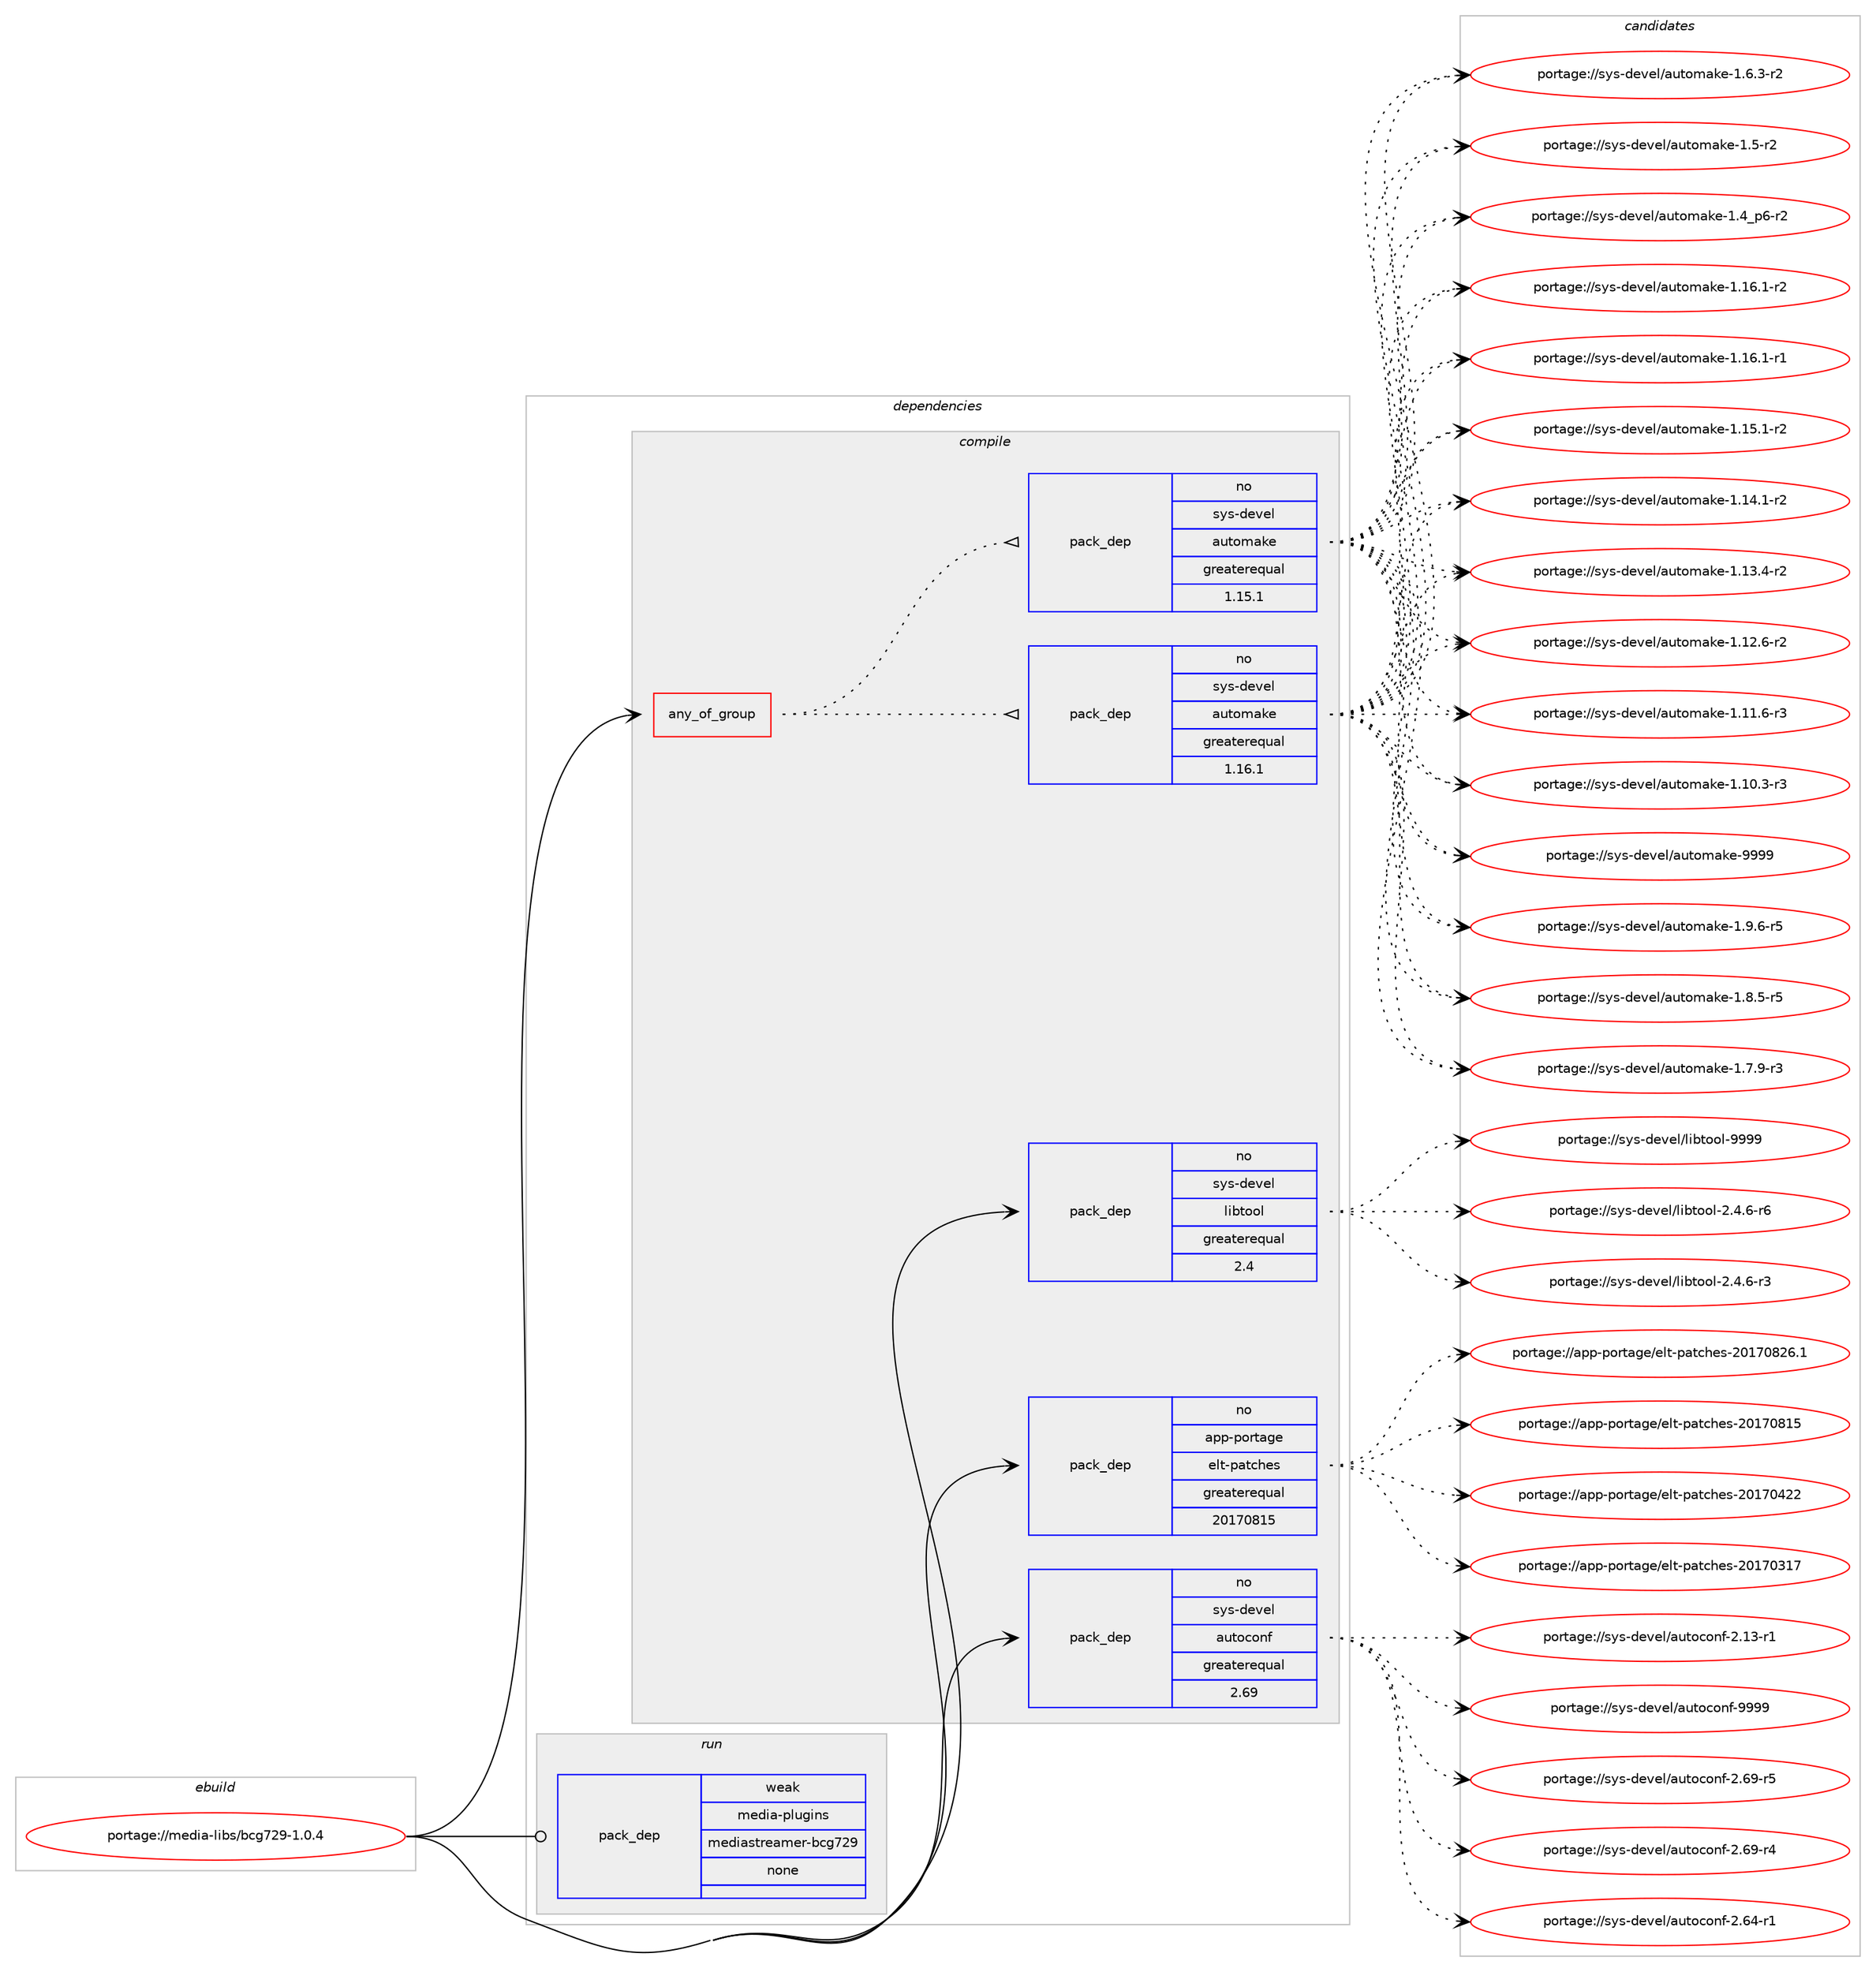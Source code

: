 digraph prolog {

# *************
# Graph options
# *************

newrank=true;
concentrate=true;
compound=true;
graph [rankdir=LR,fontname=Helvetica,fontsize=10,ranksep=1.5];#, ranksep=2.5, nodesep=0.2];
edge  [arrowhead=vee];
node  [fontname=Helvetica,fontsize=10];

# **********
# The ebuild
# **********

subgraph cluster_leftcol {
color=gray;
label=<<i>ebuild</i>>;
id [label="portage://media-libs/bcg729-1.0.4", color=red, width=4, href="../media-libs/bcg729-1.0.4.svg"];
}

# ****************
# The dependencies
# ****************

subgraph cluster_midcol {
color=gray;
label=<<i>dependencies</i>>;
subgraph cluster_compile {
fillcolor="#eeeeee";
style=filled;
label=<<i>compile</i>>;
subgraph any3182 {
dependency215675 [label=<<TABLE BORDER="0" CELLBORDER="1" CELLSPACING="0" CELLPADDING="4"><TR><TD CELLPADDING="10">any_of_group</TD></TR></TABLE>>, shape=none, color=red];subgraph pack162828 {
dependency215676 [label=<<TABLE BORDER="0" CELLBORDER="1" CELLSPACING="0" CELLPADDING="4" WIDTH="220"><TR><TD ROWSPAN="6" CELLPADDING="30">pack_dep</TD></TR><TR><TD WIDTH="110">no</TD></TR><TR><TD>sys-devel</TD></TR><TR><TD>automake</TD></TR><TR><TD>greaterequal</TD></TR><TR><TD>1.16.1</TD></TR></TABLE>>, shape=none, color=blue];
}
dependency215675:e -> dependency215676:w [weight=20,style="dotted",arrowhead="oinv"];
subgraph pack162829 {
dependency215677 [label=<<TABLE BORDER="0" CELLBORDER="1" CELLSPACING="0" CELLPADDING="4" WIDTH="220"><TR><TD ROWSPAN="6" CELLPADDING="30">pack_dep</TD></TR><TR><TD WIDTH="110">no</TD></TR><TR><TD>sys-devel</TD></TR><TR><TD>automake</TD></TR><TR><TD>greaterequal</TD></TR><TR><TD>1.15.1</TD></TR></TABLE>>, shape=none, color=blue];
}
dependency215675:e -> dependency215677:w [weight=20,style="dotted",arrowhead="oinv"];
}
id:e -> dependency215675:w [weight=20,style="solid",arrowhead="vee"];
subgraph pack162830 {
dependency215678 [label=<<TABLE BORDER="0" CELLBORDER="1" CELLSPACING="0" CELLPADDING="4" WIDTH="220"><TR><TD ROWSPAN="6" CELLPADDING="30">pack_dep</TD></TR><TR><TD WIDTH="110">no</TD></TR><TR><TD>app-portage</TD></TR><TR><TD>elt-patches</TD></TR><TR><TD>greaterequal</TD></TR><TR><TD>20170815</TD></TR></TABLE>>, shape=none, color=blue];
}
id:e -> dependency215678:w [weight=20,style="solid",arrowhead="vee"];
subgraph pack162831 {
dependency215679 [label=<<TABLE BORDER="0" CELLBORDER="1" CELLSPACING="0" CELLPADDING="4" WIDTH="220"><TR><TD ROWSPAN="6" CELLPADDING="30">pack_dep</TD></TR><TR><TD WIDTH="110">no</TD></TR><TR><TD>sys-devel</TD></TR><TR><TD>autoconf</TD></TR><TR><TD>greaterequal</TD></TR><TR><TD>2.69</TD></TR></TABLE>>, shape=none, color=blue];
}
id:e -> dependency215679:w [weight=20,style="solid",arrowhead="vee"];
subgraph pack162832 {
dependency215680 [label=<<TABLE BORDER="0" CELLBORDER="1" CELLSPACING="0" CELLPADDING="4" WIDTH="220"><TR><TD ROWSPAN="6" CELLPADDING="30">pack_dep</TD></TR><TR><TD WIDTH="110">no</TD></TR><TR><TD>sys-devel</TD></TR><TR><TD>libtool</TD></TR><TR><TD>greaterequal</TD></TR><TR><TD>2.4</TD></TR></TABLE>>, shape=none, color=blue];
}
id:e -> dependency215680:w [weight=20,style="solid",arrowhead="vee"];
}
subgraph cluster_compileandrun {
fillcolor="#eeeeee";
style=filled;
label=<<i>compile and run</i>>;
}
subgraph cluster_run {
fillcolor="#eeeeee";
style=filled;
label=<<i>run</i>>;
subgraph pack162833 {
dependency215681 [label=<<TABLE BORDER="0" CELLBORDER="1" CELLSPACING="0" CELLPADDING="4" WIDTH="220"><TR><TD ROWSPAN="6" CELLPADDING="30">pack_dep</TD></TR><TR><TD WIDTH="110">weak</TD></TR><TR><TD>media-plugins</TD></TR><TR><TD>mediastreamer-bcg729</TD></TR><TR><TD>none</TD></TR><TR><TD></TD></TR></TABLE>>, shape=none, color=blue];
}
id:e -> dependency215681:w [weight=20,style="solid",arrowhead="odot"];
}
}

# **************
# The candidates
# **************

subgraph cluster_choices {
rank=same;
color=gray;
label=<<i>candidates</i>>;

subgraph choice162828 {
color=black;
nodesep=1;
choice115121115451001011181011084797117116111109971071014557575757 [label="portage://sys-devel/automake-9999", color=red, width=4,href="../sys-devel/automake-9999.svg"];
choice115121115451001011181011084797117116111109971071014549465746544511453 [label="portage://sys-devel/automake-1.9.6-r5", color=red, width=4,href="../sys-devel/automake-1.9.6-r5.svg"];
choice115121115451001011181011084797117116111109971071014549465646534511453 [label="portage://sys-devel/automake-1.8.5-r5", color=red, width=4,href="../sys-devel/automake-1.8.5-r5.svg"];
choice115121115451001011181011084797117116111109971071014549465546574511451 [label="portage://sys-devel/automake-1.7.9-r3", color=red, width=4,href="../sys-devel/automake-1.7.9-r3.svg"];
choice115121115451001011181011084797117116111109971071014549465446514511450 [label="portage://sys-devel/automake-1.6.3-r2", color=red, width=4,href="../sys-devel/automake-1.6.3-r2.svg"];
choice11512111545100101118101108479711711611110997107101454946534511450 [label="portage://sys-devel/automake-1.5-r2", color=red, width=4,href="../sys-devel/automake-1.5-r2.svg"];
choice115121115451001011181011084797117116111109971071014549465295112544511450 [label="portage://sys-devel/automake-1.4_p6-r2", color=red, width=4,href="../sys-devel/automake-1.4_p6-r2.svg"];
choice11512111545100101118101108479711711611110997107101454946495446494511450 [label="portage://sys-devel/automake-1.16.1-r2", color=red, width=4,href="../sys-devel/automake-1.16.1-r2.svg"];
choice11512111545100101118101108479711711611110997107101454946495446494511449 [label="portage://sys-devel/automake-1.16.1-r1", color=red, width=4,href="../sys-devel/automake-1.16.1-r1.svg"];
choice11512111545100101118101108479711711611110997107101454946495346494511450 [label="portage://sys-devel/automake-1.15.1-r2", color=red, width=4,href="../sys-devel/automake-1.15.1-r2.svg"];
choice11512111545100101118101108479711711611110997107101454946495246494511450 [label="portage://sys-devel/automake-1.14.1-r2", color=red, width=4,href="../sys-devel/automake-1.14.1-r2.svg"];
choice11512111545100101118101108479711711611110997107101454946495146524511450 [label="portage://sys-devel/automake-1.13.4-r2", color=red, width=4,href="../sys-devel/automake-1.13.4-r2.svg"];
choice11512111545100101118101108479711711611110997107101454946495046544511450 [label="portage://sys-devel/automake-1.12.6-r2", color=red, width=4,href="../sys-devel/automake-1.12.6-r2.svg"];
choice11512111545100101118101108479711711611110997107101454946494946544511451 [label="portage://sys-devel/automake-1.11.6-r3", color=red, width=4,href="../sys-devel/automake-1.11.6-r3.svg"];
choice11512111545100101118101108479711711611110997107101454946494846514511451 [label="portage://sys-devel/automake-1.10.3-r3", color=red, width=4,href="../sys-devel/automake-1.10.3-r3.svg"];
dependency215676:e -> choice115121115451001011181011084797117116111109971071014557575757:w [style=dotted,weight="100"];
dependency215676:e -> choice115121115451001011181011084797117116111109971071014549465746544511453:w [style=dotted,weight="100"];
dependency215676:e -> choice115121115451001011181011084797117116111109971071014549465646534511453:w [style=dotted,weight="100"];
dependency215676:e -> choice115121115451001011181011084797117116111109971071014549465546574511451:w [style=dotted,weight="100"];
dependency215676:e -> choice115121115451001011181011084797117116111109971071014549465446514511450:w [style=dotted,weight="100"];
dependency215676:e -> choice11512111545100101118101108479711711611110997107101454946534511450:w [style=dotted,weight="100"];
dependency215676:e -> choice115121115451001011181011084797117116111109971071014549465295112544511450:w [style=dotted,weight="100"];
dependency215676:e -> choice11512111545100101118101108479711711611110997107101454946495446494511450:w [style=dotted,weight="100"];
dependency215676:e -> choice11512111545100101118101108479711711611110997107101454946495446494511449:w [style=dotted,weight="100"];
dependency215676:e -> choice11512111545100101118101108479711711611110997107101454946495346494511450:w [style=dotted,weight="100"];
dependency215676:e -> choice11512111545100101118101108479711711611110997107101454946495246494511450:w [style=dotted,weight="100"];
dependency215676:e -> choice11512111545100101118101108479711711611110997107101454946495146524511450:w [style=dotted,weight="100"];
dependency215676:e -> choice11512111545100101118101108479711711611110997107101454946495046544511450:w [style=dotted,weight="100"];
dependency215676:e -> choice11512111545100101118101108479711711611110997107101454946494946544511451:w [style=dotted,weight="100"];
dependency215676:e -> choice11512111545100101118101108479711711611110997107101454946494846514511451:w [style=dotted,weight="100"];
}
subgraph choice162829 {
color=black;
nodesep=1;
choice115121115451001011181011084797117116111109971071014557575757 [label="portage://sys-devel/automake-9999", color=red, width=4,href="../sys-devel/automake-9999.svg"];
choice115121115451001011181011084797117116111109971071014549465746544511453 [label="portage://sys-devel/automake-1.9.6-r5", color=red, width=4,href="../sys-devel/automake-1.9.6-r5.svg"];
choice115121115451001011181011084797117116111109971071014549465646534511453 [label="portage://sys-devel/automake-1.8.5-r5", color=red, width=4,href="../sys-devel/automake-1.8.5-r5.svg"];
choice115121115451001011181011084797117116111109971071014549465546574511451 [label="portage://sys-devel/automake-1.7.9-r3", color=red, width=4,href="../sys-devel/automake-1.7.9-r3.svg"];
choice115121115451001011181011084797117116111109971071014549465446514511450 [label="portage://sys-devel/automake-1.6.3-r2", color=red, width=4,href="../sys-devel/automake-1.6.3-r2.svg"];
choice11512111545100101118101108479711711611110997107101454946534511450 [label="portage://sys-devel/automake-1.5-r2", color=red, width=4,href="../sys-devel/automake-1.5-r2.svg"];
choice115121115451001011181011084797117116111109971071014549465295112544511450 [label="portage://sys-devel/automake-1.4_p6-r2", color=red, width=4,href="../sys-devel/automake-1.4_p6-r2.svg"];
choice11512111545100101118101108479711711611110997107101454946495446494511450 [label="portage://sys-devel/automake-1.16.1-r2", color=red, width=4,href="../sys-devel/automake-1.16.1-r2.svg"];
choice11512111545100101118101108479711711611110997107101454946495446494511449 [label="portage://sys-devel/automake-1.16.1-r1", color=red, width=4,href="../sys-devel/automake-1.16.1-r1.svg"];
choice11512111545100101118101108479711711611110997107101454946495346494511450 [label="portage://sys-devel/automake-1.15.1-r2", color=red, width=4,href="../sys-devel/automake-1.15.1-r2.svg"];
choice11512111545100101118101108479711711611110997107101454946495246494511450 [label="portage://sys-devel/automake-1.14.1-r2", color=red, width=4,href="../sys-devel/automake-1.14.1-r2.svg"];
choice11512111545100101118101108479711711611110997107101454946495146524511450 [label="portage://sys-devel/automake-1.13.4-r2", color=red, width=4,href="../sys-devel/automake-1.13.4-r2.svg"];
choice11512111545100101118101108479711711611110997107101454946495046544511450 [label="portage://sys-devel/automake-1.12.6-r2", color=red, width=4,href="../sys-devel/automake-1.12.6-r2.svg"];
choice11512111545100101118101108479711711611110997107101454946494946544511451 [label="portage://sys-devel/automake-1.11.6-r3", color=red, width=4,href="../sys-devel/automake-1.11.6-r3.svg"];
choice11512111545100101118101108479711711611110997107101454946494846514511451 [label="portage://sys-devel/automake-1.10.3-r3", color=red, width=4,href="../sys-devel/automake-1.10.3-r3.svg"];
dependency215677:e -> choice115121115451001011181011084797117116111109971071014557575757:w [style=dotted,weight="100"];
dependency215677:e -> choice115121115451001011181011084797117116111109971071014549465746544511453:w [style=dotted,weight="100"];
dependency215677:e -> choice115121115451001011181011084797117116111109971071014549465646534511453:w [style=dotted,weight="100"];
dependency215677:e -> choice115121115451001011181011084797117116111109971071014549465546574511451:w [style=dotted,weight="100"];
dependency215677:e -> choice115121115451001011181011084797117116111109971071014549465446514511450:w [style=dotted,weight="100"];
dependency215677:e -> choice11512111545100101118101108479711711611110997107101454946534511450:w [style=dotted,weight="100"];
dependency215677:e -> choice115121115451001011181011084797117116111109971071014549465295112544511450:w [style=dotted,weight="100"];
dependency215677:e -> choice11512111545100101118101108479711711611110997107101454946495446494511450:w [style=dotted,weight="100"];
dependency215677:e -> choice11512111545100101118101108479711711611110997107101454946495446494511449:w [style=dotted,weight="100"];
dependency215677:e -> choice11512111545100101118101108479711711611110997107101454946495346494511450:w [style=dotted,weight="100"];
dependency215677:e -> choice11512111545100101118101108479711711611110997107101454946495246494511450:w [style=dotted,weight="100"];
dependency215677:e -> choice11512111545100101118101108479711711611110997107101454946495146524511450:w [style=dotted,weight="100"];
dependency215677:e -> choice11512111545100101118101108479711711611110997107101454946495046544511450:w [style=dotted,weight="100"];
dependency215677:e -> choice11512111545100101118101108479711711611110997107101454946494946544511451:w [style=dotted,weight="100"];
dependency215677:e -> choice11512111545100101118101108479711711611110997107101454946494846514511451:w [style=dotted,weight="100"];
}
subgraph choice162830 {
color=black;
nodesep=1;
choice971121124511211111411697103101471011081164511297116991041011154550484955485650544649 [label="portage://app-portage/elt-patches-20170826.1", color=red, width=4,href="../app-portage/elt-patches-20170826.1.svg"];
choice97112112451121111141169710310147101108116451129711699104101115455048495548564953 [label="portage://app-portage/elt-patches-20170815", color=red, width=4,href="../app-portage/elt-patches-20170815.svg"];
choice97112112451121111141169710310147101108116451129711699104101115455048495548525050 [label="portage://app-portage/elt-patches-20170422", color=red, width=4,href="../app-portage/elt-patches-20170422.svg"];
choice97112112451121111141169710310147101108116451129711699104101115455048495548514955 [label="portage://app-portage/elt-patches-20170317", color=red, width=4,href="../app-portage/elt-patches-20170317.svg"];
dependency215678:e -> choice971121124511211111411697103101471011081164511297116991041011154550484955485650544649:w [style=dotted,weight="100"];
dependency215678:e -> choice97112112451121111141169710310147101108116451129711699104101115455048495548564953:w [style=dotted,weight="100"];
dependency215678:e -> choice97112112451121111141169710310147101108116451129711699104101115455048495548525050:w [style=dotted,weight="100"];
dependency215678:e -> choice97112112451121111141169710310147101108116451129711699104101115455048495548514955:w [style=dotted,weight="100"];
}
subgraph choice162831 {
color=black;
nodesep=1;
choice115121115451001011181011084797117116111991111101024557575757 [label="portage://sys-devel/autoconf-9999", color=red, width=4,href="../sys-devel/autoconf-9999.svg"];
choice1151211154510010111810110847971171161119911111010245504654574511453 [label="portage://sys-devel/autoconf-2.69-r5", color=red, width=4,href="../sys-devel/autoconf-2.69-r5.svg"];
choice1151211154510010111810110847971171161119911111010245504654574511452 [label="portage://sys-devel/autoconf-2.69-r4", color=red, width=4,href="../sys-devel/autoconf-2.69-r4.svg"];
choice1151211154510010111810110847971171161119911111010245504654524511449 [label="portage://sys-devel/autoconf-2.64-r1", color=red, width=4,href="../sys-devel/autoconf-2.64-r1.svg"];
choice1151211154510010111810110847971171161119911111010245504649514511449 [label="portage://sys-devel/autoconf-2.13-r1", color=red, width=4,href="../sys-devel/autoconf-2.13-r1.svg"];
dependency215679:e -> choice115121115451001011181011084797117116111991111101024557575757:w [style=dotted,weight="100"];
dependency215679:e -> choice1151211154510010111810110847971171161119911111010245504654574511453:w [style=dotted,weight="100"];
dependency215679:e -> choice1151211154510010111810110847971171161119911111010245504654574511452:w [style=dotted,weight="100"];
dependency215679:e -> choice1151211154510010111810110847971171161119911111010245504654524511449:w [style=dotted,weight="100"];
dependency215679:e -> choice1151211154510010111810110847971171161119911111010245504649514511449:w [style=dotted,weight="100"];
}
subgraph choice162832 {
color=black;
nodesep=1;
choice1151211154510010111810110847108105981161111111084557575757 [label="portage://sys-devel/libtool-9999", color=red, width=4,href="../sys-devel/libtool-9999.svg"];
choice1151211154510010111810110847108105981161111111084550465246544511454 [label="portage://sys-devel/libtool-2.4.6-r6", color=red, width=4,href="../sys-devel/libtool-2.4.6-r6.svg"];
choice1151211154510010111810110847108105981161111111084550465246544511451 [label="portage://sys-devel/libtool-2.4.6-r3", color=red, width=4,href="../sys-devel/libtool-2.4.6-r3.svg"];
dependency215680:e -> choice1151211154510010111810110847108105981161111111084557575757:w [style=dotted,weight="100"];
dependency215680:e -> choice1151211154510010111810110847108105981161111111084550465246544511454:w [style=dotted,weight="100"];
dependency215680:e -> choice1151211154510010111810110847108105981161111111084550465246544511451:w [style=dotted,weight="100"];
}
subgraph choice162833 {
color=black;
nodesep=1;
}
}

}
